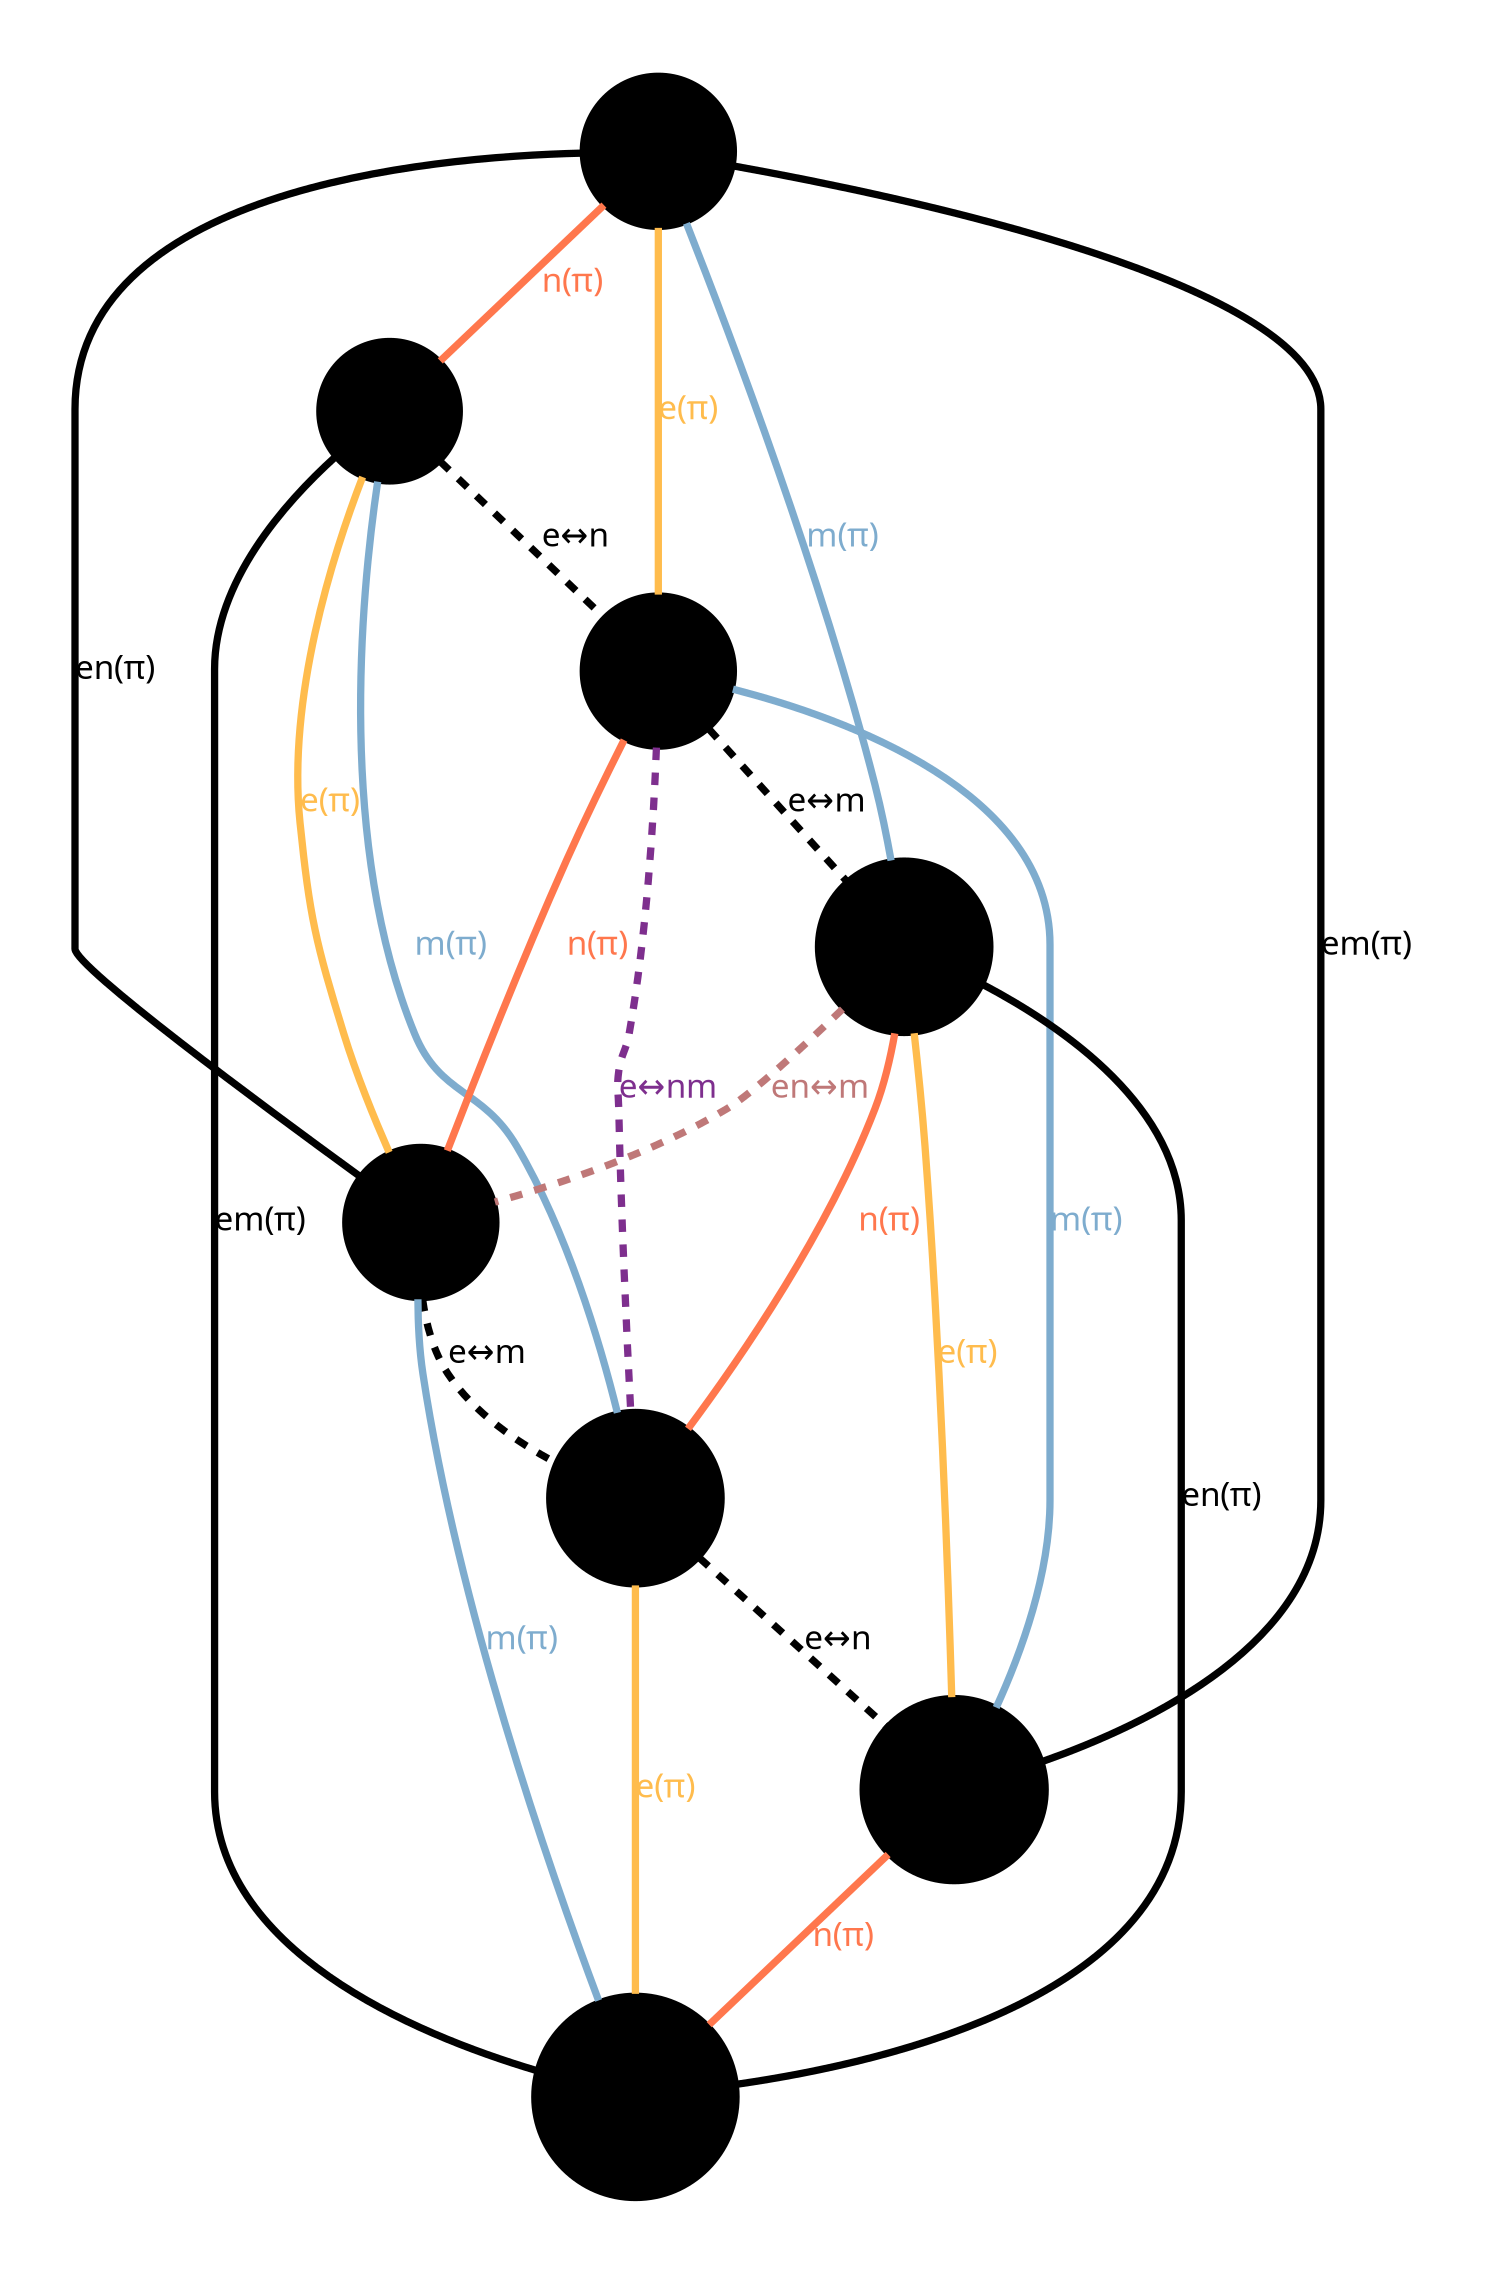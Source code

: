 graph "qcd" {
    graph [pad=0.5]

    node [
        fontname="Sans-Serif",
        fontsize=20,
        fontcolor="#000",
        margin=0.0,
        shape=circle,
        style=filled,
        fillcolor="#eee",
        color="#aaa",
        penwidth=2.0,
    ];

    edge [
        fontname="Sans-Serif",
        fontsize=16,
        penwidth=3.5,
    ];

    "000" [label="000|ø"];
    "010" [label="010|r"];
    "100" [label="100|g"];
    "110" [label="110|b"];
    "001" [label="001|rg"];
    "011" [label="011|rb"];
    "101" [label="101|gb"];
    "111" [label="111|rgb"];

    // implementable non-controlled quoct operations

    // e
    "000" -- "100" [label="e(π)", color="#ffbc4d", fontcolor="#ffbc4d"]
    "010" -- "110" [label="e(π)", color="#ffbc4d", fontcolor="#ffbc4d"]
    "001" -- "101" [label="e(π)", color="#ffbc4d", fontcolor="#ffbc4d"]
    "011" -- "111" [label="e(π)", color="#ffbc4d", fontcolor="#ffbc4d"]

    // n
    "000" -- "010" [label="n(π)", color="#ff774d", fontcolor="#ff774d"]
    "100" -- "110" [label="n(π)", color="#ff774d", fontcolor="#ff774d"]
    "001" -- "011" [label="n(π)", color="#ff774d", fontcolor="#ff774d"]
    "101" -- "111" [label="n(π)", color="#ff774d", fontcolor="#ff774d"]

    // m
    "000" -- "001" [label="m(π)", color="#7eacce", fontcolor="#7eacce"]
    "010" -- "011" [label="m(π)", color="#7eacce", fontcolor="#7eacce"]
    "100" -- "101" [label="m(π)", color="#7eacce", fontcolor="#7eacce"]
    "110" -- "111" [label="m(π)", color="#7eacce", fontcolor="#7eacce"]

    // e <-> n
    "010" -- "100" [label="e↔n", style="dashed"] 
    "011" -- "101" [label="e↔n", style="dashed"] 

    // en
    "000" -- "110" [label="en(π)"]
    "001" -- "111" [label="en(π)"]

    // e <-> m
    "100" -- "001" [label="e↔m", style="dashed", color="#aaa", fontcolor="#aaa"]
    "110" -- "011" [label="e↔m", style="dashed", color="#aaa", fontcolor="#aaa"]

    // em
    "000" -- "101" [label="em(π)", color="#aaa", fontcolor="#aaa"]
    "010" -- "111" [label="em(π)", color="#aaa", fontcolor="#aaa"]

    // en<->m
    "001" -- "110" [label="en↔m", style="dashed", color="#bf7878", fontcolor="#bf7878"]

    // e<->nm
    "100" -- "011" [label="e↔nm", style="dashed", color="#7e2f8e", fontcolor="#7e2f8e"]
}

